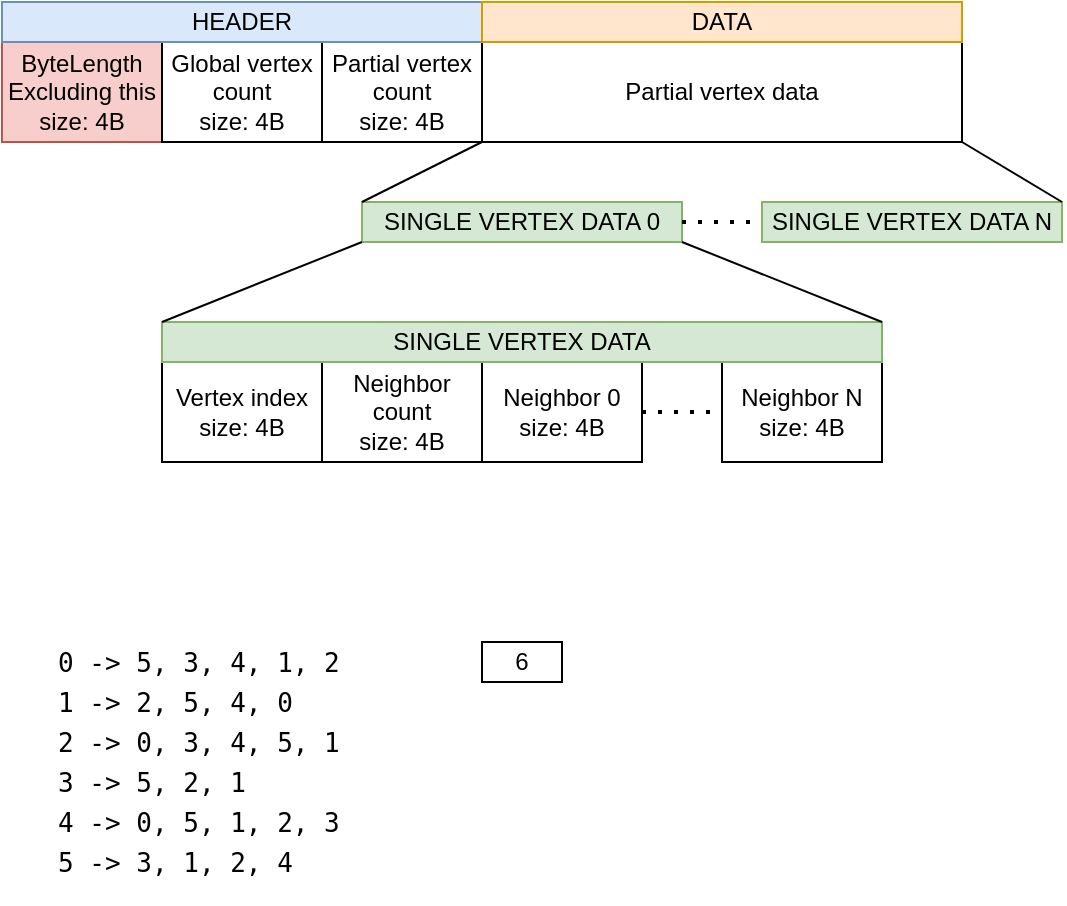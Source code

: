 <mxfile version="26.2.14">
  <diagram name="Page-1" id="rXWU9gMarxTyq7Ej_erE">
    <mxGraphModel dx="1426" dy="751" grid="1" gridSize="10" guides="1" tooltips="1" connect="1" arrows="1" fold="1" page="1" pageScale="1" pageWidth="827" pageHeight="1169" math="0" shadow="0">
      <root>
        <mxCell id="0" />
        <mxCell id="1" parent="0" />
        <mxCell id="B0bD8EdGupErsyKpo4uQ-9" value="Vertex index&lt;br&gt;size: 4B" style="rounded=0;whiteSpace=wrap;html=1;" vertex="1" parent="1">
          <mxGeometry x="160" y="260" width="80" height="50" as="geometry" />
        </mxCell>
        <mxCell id="B0bD8EdGupErsyKpo4uQ-10" value="Neighbor count&lt;div&gt;size: 4B&lt;/div&gt;" style="rounded=0;whiteSpace=wrap;html=1;" vertex="1" parent="1">
          <mxGeometry x="240" y="260" width="80" height="50" as="geometry" />
        </mxCell>
        <mxCell id="B0bD8EdGupErsyKpo4uQ-11" value="Neighbor 0&lt;div&gt;size: 4B&lt;/div&gt;" style="rounded=0;whiteSpace=wrap;html=1;" vertex="1" parent="1">
          <mxGeometry x="320" y="260" width="80" height="50" as="geometry" />
        </mxCell>
        <mxCell id="B0bD8EdGupErsyKpo4uQ-12" value="Neighbor N&lt;div&gt;size: 4B&lt;/div&gt;" style="rounded=0;whiteSpace=wrap;html=1;" vertex="1" parent="1">
          <mxGeometry x="440" y="260" width="80" height="50" as="geometry" />
        </mxCell>
        <mxCell id="B0bD8EdGupErsyKpo4uQ-13" value="" style="endArrow=none;dashed=1;html=1;dashPattern=1 3;strokeWidth=2;rounded=0;" edge="1" parent="1">
          <mxGeometry width="50" height="50" relative="1" as="geometry">
            <mxPoint x="400" y="285" as="sourcePoint" />
            <mxPoint x="440" y="285" as="targetPoint" />
          </mxGeometry>
        </mxCell>
        <mxCell id="B0bD8EdGupErsyKpo4uQ-21" value="SINGLE VERTEX DATA" style="rounded=0;whiteSpace=wrap;html=1;fillColor=#d5e8d4;strokeColor=#82b366;" vertex="1" parent="1">
          <mxGeometry x="160" y="240" width="360" height="20" as="geometry" />
        </mxCell>
        <mxCell id="B0bD8EdGupErsyKpo4uQ-22" value="SINGLE VERTEX DATA 0" style="rounded=0;whiteSpace=wrap;html=1;fillColor=#d5e8d4;strokeColor=#82b366;" vertex="1" parent="1">
          <mxGeometry x="260" y="180" width="160" height="20" as="geometry" />
        </mxCell>
        <mxCell id="B0bD8EdGupErsyKpo4uQ-23" value="SINGLE VERTEX DATA N" style="rounded=0;whiteSpace=wrap;html=1;fillColor=#d5e8d4;strokeColor=#82b366;" vertex="1" parent="1">
          <mxGeometry x="460" y="180" width="150" height="20" as="geometry" />
        </mxCell>
        <mxCell id="B0bD8EdGupErsyKpo4uQ-24" value="" style="endArrow=none;dashed=1;html=1;dashPattern=1 3;strokeWidth=2;rounded=0;" edge="1" parent="1">
          <mxGeometry width="50" height="50" relative="1" as="geometry">
            <mxPoint x="420" y="190" as="sourcePoint" />
            <mxPoint x="460" y="190" as="targetPoint" />
          </mxGeometry>
        </mxCell>
        <mxCell id="B0bD8EdGupErsyKpo4uQ-25" value="" style="endArrow=none;html=1;rounded=0;exitX=0;exitY=0;exitDx=0;exitDy=0;entryX=1;entryY=1;entryDx=0;entryDy=0;" edge="1" parent="1" source="B0bD8EdGupErsyKpo4uQ-22" target="B0bD8EdGupErsyKpo4uQ-3">
          <mxGeometry width="50" height="50" relative="1" as="geometry">
            <mxPoint x="320" y="200" as="sourcePoint" />
            <mxPoint x="370" y="150" as="targetPoint" />
          </mxGeometry>
        </mxCell>
        <mxCell id="B0bD8EdGupErsyKpo4uQ-26" value="" style="group;fillColor=#f8cecc;strokeColor=#b85450;" vertex="1" connectable="0" parent="1">
          <mxGeometry x="80" y="80" width="480" height="70" as="geometry" />
        </mxCell>
        <mxCell id="B0bD8EdGupErsyKpo4uQ-1" value="ByteLength&lt;br&gt;Excluding this&lt;div&gt;size: 4B&lt;/div&gt;" style="rounded=0;whiteSpace=wrap;html=1;fillColor=#f8cecc;strokeColor=#b85450;" vertex="1" parent="B0bD8EdGupErsyKpo4uQ-26">
          <mxGeometry y="20" width="80" height="50" as="geometry" />
        </mxCell>
        <mxCell id="B0bD8EdGupErsyKpo4uQ-2" value="Global vertex count&lt;br&gt;size: 4B" style="rounded=0;whiteSpace=wrap;html=1;" vertex="1" parent="B0bD8EdGupErsyKpo4uQ-26">
          <mxGeometry x="80" y="20" width="80" height="50" as="geometry" />
        </mxCell>
        <mxCell id="B0bD8EdGupErsyKpo4uQ-3" value="Partial vertex count&lt;br&gt;size: 4B" style="rounded=0;whiteSpace=wrap;html=1;" vertex="1" parent="B0bD8EdGupErsyKpo4uQ-26">
          <mxGeometry x="160" y="20" width="80" height="50" as="geometry" />
        </mxCell>
        <mxCell id="B0bD8EdGupErsyKpo4uQ-4" value="Partial vertex data" style="rounded=0;whiteSpace=wrap;html=1;" vertex="1" parent="B0bD8EdGupErsyKpo4uQ-26">
          <mxGeometry x="240" y="20" width="240" height="50" as="geometry" />
        </mxCell>
        <mxCell id="B0bD8EdGupErsyKpo4uQ-19" value="HEADER" style="rounded=0;whiteSpace=wrap;html=1;fillColor=#dae8fc;strokeColor=#6c8ebf;" vertex="1" parent="B0bD8EdGupErsyKpo4uQ-26">
          <mxGeometry width="240" height="20" as="geometry" />
        </mxCell>
        <mxCell id="B0bD8EdGupErsyKpo4uQ-20" value="DATA" style="rounded=0;whiteSpace=wrap;html=1;fillColor=#ffe6cc;strokeColor=#d79b00;" vertex="1" parent="B0bD8EdGupErsyKpo4uQ-26">
          <mxGeometry x="240" width="240" height="20" as="geometry" />
        </mxCell>
        <mxCell id="B0bD8EdGupErsyKpo4uQ-27" value="" style="endArrow=none;html=1;rounded=0;entryX=1;entryY=1;entryDx=0;entryDy=0;exitX=1;exitY=0;exitDx=0;exitDy=0;" edge="1" parent="1" source="B0bD8EdGupErsyKpo4uQ-23" target="B0bD8EdGupErsyKpo4uQ-4">
          <mxGeometry width="50" height="50" relative="1" as="geometry">
            <mxPoint x="640" y="270" as="sourcePoint" />
            <mxPoint x="690" y="220" as="targetPoint" />
          </mxGeometry>
        </mxCell>
        <mxCell id="B0bD8EdGupErsyKpo4uQ-28" value="" style="endArrow=none;html=1;rounded=0;exitX=0;exitY=0;exitDx=0;exitDy=0;" edge="1" parent="1" source="B0bD8EdGupErsyKpo4uQ-21">
          <mxGeometry width="50" height="50" relative="1" as="geometry">
            <mxPoint x="210" y="250" as="sourcePoint" />
            <mxPoint x="260" y="200" as="targetPoint" />
          </mxGeometry>
        </mxCell>
        <mxCell id="B0bD8EdGupErsyKpo4uQ-29" value="" style="endArrow=none;html=1;rounded=0;entryX=1;entryY=1;entryDx=0;entryDy=0;exitX=1;exitY=0;exitDx=0;exitDy=0;" edge="1" parent="1" source="B0bD8EdGupErsyKpo4uQ-21" target="B0bD8EdGupErsyKpo4uQ-22">
          <mxGeometry width="50" height="50" relative="1" as="geometry">
            <mxPoint x="410" y="430" as="sourcePoint" />
            <mxPoint x="460" y="380" as="targetPoint" />
          </mxGeometry>
        </mxCell>
        <mxCell id="B0bD8EdGupErsyKpo4uQ-33" value="&lt;pre class=&quot;data&quot; style=&quot;margin-left: 2em; font-size: 13px; background-color: rgb(255, 255, 255);&quot;&gt;0 -&amp;gt; 5, 3, 4, 1, 2&lt;/pre&gt;" style="text;html=1;align=left;verticalAlign=middle;whiteSpace=wrap;rounded=0;" vertex="1" parent="1">
          <mxGeometry x="80" y="400" width="200" height="20" as="geometry" />
        </mxCell>
        <mxCell id="B0bD8EdGupErsyKpo4uQ-35" value="&lt;pre class=&quot;data&quot; style=&quot;margin-left: 2em; font-size: 13px; background-color: rgb(255, 255, 255);&quot;&gt;1 -&amp;gt; 2, 5, 4, 0&lt;/pre&gt;" style="text;html=1;align=left;verticalAlign=middle;whiteSpace=wrap;rounded=0;" vertex="1" parent="1">
          <mxGeometry x="80" y="420" width="200" height="20" as="geometry" />
        </mxCell>
        <mxCell id="B0bD8EdGupErsyKpo4uQ-36" value="&lt;pre class=&quot;data&quot; style=&quot;margin-left: 2em; font-size: 13px; background-color: rgb(255, 255, 255);&quot;&gt;2 -&amp;gt; 0, 3, 4, 5, 1&lt;/pre&gt;" style="text;html=1;align=left;verticalAlign=middle;whiteSpace=wrap;rounded=0;" vertex="1" parent="1">
          <mxGeometry x="80" y="440" width="200" height="20" as="geometry" />
        </mxCell>
        <mxCell id="B0bD8EdGupErsyKpo4uQ-37" value="&lt;pre class=&quot;data&quot; style=&quot;margin-left: 2em; font-size: 13px; background-color: rgb(255, 255, 255);&quot;&gt;3 -&amp;gt; 5, 2, 1&lt;/pre&gt;" style="text;html=1;align=left;verticalAlign=middle;whiteSpace=wrap;rounded=0;" vertex="1" parent="1">
          <mxGeometry x="80" y="460" width="200" height="20" as="geometry" />
        </mxCell>
        <mxCell id="B0bD8EdGupErsyKpo4uQ-38" value="&lt;pre class=&quot;data&quot; style=&quot;margin-left: 2em; font-size: 13px; background-color: rgb(255, 255, 255);&quot;&gt;4 -&amp;gt; 0, 5, 1, 2, 3&lt;/pre&gt;" style="text;html=1;align=left;verticalAlign=middle;whiteSpace=wrap;rounded=0;" vertex="1" parent="1">
          <mxGeometry x="80" y="480" width="200" height="20" as="geometry" />
        </mxCell>
        <mxCell id="B0bD8EdGupErsyKpo4uQ-39" value="&lt;pre class=&quot;data&quot; style=&quot;margin-left: 2em; font-size: 13px; background-color: rgb(255, 255, 255);&quot;&gt;5 -&amp;gt; 3, 1, 2, 4&lt;/pre&gt;" style="text;html=1;align=left;verticalAlign=middle;whiteSpace=wrap;rounded=0;" vertex="1" parent="1">
          <mxGeometry x="80" y="500" width="200" height="20" as="geometry" />
        </mxCell>
        <mxCell id="B0bD8EdGupErsyKpo4uQ-46" value="6" style="rounded=0;whiteSpace=wrap;html=1;" vertex="1" parent="1">
          <mxGeometry x="320" y="400" width="40" height="20" as="geometry" />
        </mxCell>
      </root>
    </mxGraphModel>
  </diagram>
</mxfile>
